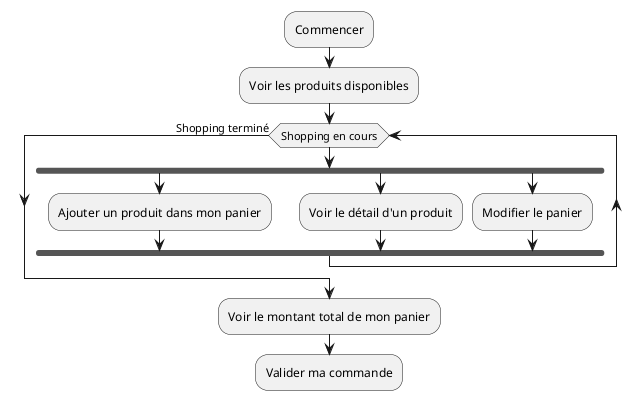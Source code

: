@startuml activity
:Commencer;
:Voir les produits disponibles;

while (Shopping en cours)
    fork
        :Ajouter un produit dans mon panier;
    fork again
        :Voir le détail d'un produit;
    fork again
        :Modifier le panier;
    end fork
endwhile (Shopping terminé)
:Voir le montant total de mon panier;
:Valider ma commande;
@enduml